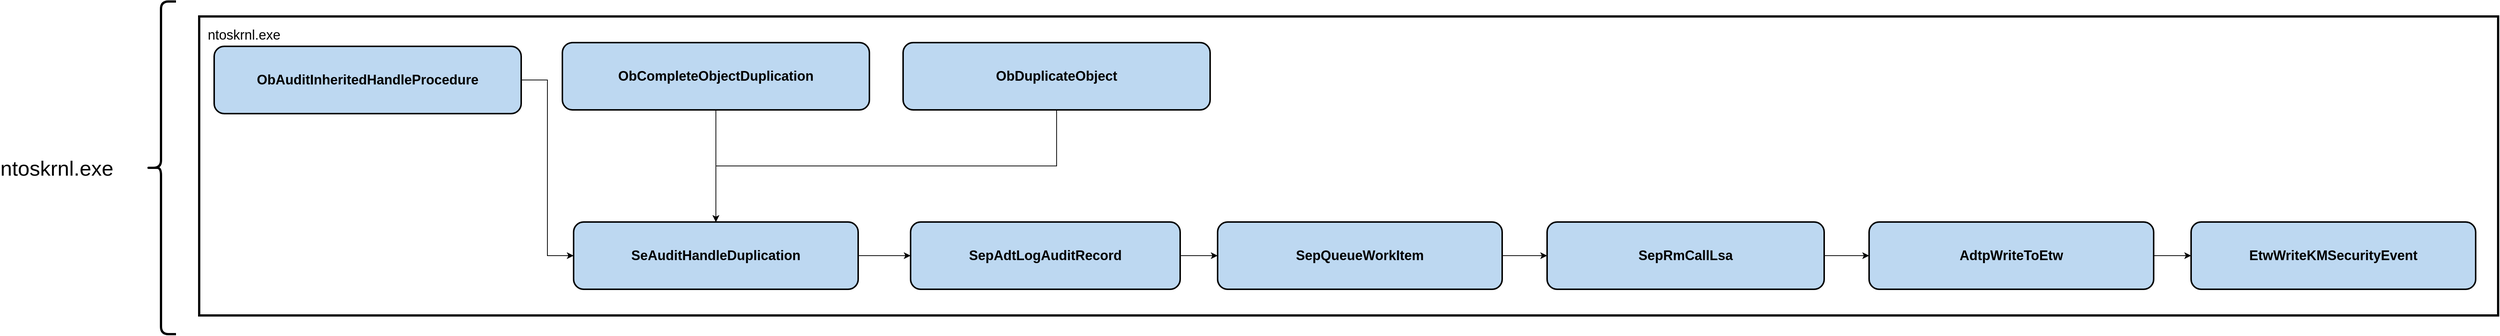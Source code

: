 <mxfile version="20.4.2" type="google"><diagram id="1QdXPeLsKhBzpXWaMDCh" name="Page-1"><mxGraphModel grid="1" page="1" gridSize="10" guides="1" tooltips="1" connect="1" arrows="1" fold="1" pageScale="1" pageWidth="850" pageHeight="1100" math="0" shadow="0"><root><mxCell id="0"/><mxCell id="1" parent="0"/><mxCell id="jOT1eBErpJPGZ3mxRyR1-1" value="&lt;span style=&quot;font-size: 28px;&quot;&gt;ntoskrnl.exe&lt;/span&gt;" style="text;html=1;strokeColor=none;fillColor=none;align=center;verticalAlign=middle;whiteSpace=wrap;rounded=0;" vertex="1" parent="1"><mxGeometry x="600" y="657.5" width="60" height="30" as="geometry"/></mxCell><mxCell id="jOT1eBErpJPGZ3mxRyR1-2" value="" style="shape=curlyBracket;whiteSpace=wrap;html=1;rounded=1;fontSize=20;strokeWidth=3;" vertex="1" parent="1"><mxGeometry x="749" y="450" width="40" height="445" as="geometry"/></mxCell><mxCell id="jOT1eBErpJPGZ3mxRyR1-3" value="" style="rounded=0;whiteSpace=wrap;html=1;fontSize=20;strokeWidth=3;" vertex="1" parent="1"><mxGeometry x="820" y="470" width="3070" height="400" as="geometry"/></mxCell><mxCell id="jOT1eBErpJPGZ3mxRyR1-4" style="edgeStyle=orthogonalEdgeStyle;rounded=0;orthogonalLoop=1;jettySize=auto;html=1;entryX=0;entryY=0.5;entryDx=0;entryDy=0;" edge="1" parent="1" source="jOT1eBErpJPGZ3mxRyR1-5" target="jOT1eBErpJPGZ3mxRyR1-15"><mxGeometry relative="1" as="geometry"/></mxCell><mxCell id="jOT1eBErpJPGZ3mxRyR1-5" value="&lt;b&gt;SepRmCallLsa&lt;/b&gt;" style="rounded=1;whiteSpace=wrap;html=1;fontSize=18;strokeWidth=2;fillColor=#BDD8F1;" vertex="1" parent="1"><mxGeometry x="2620" y="745" width="370" height="90" as="geometry"/></mxCell><mxCell id="jOT1eBErpJPGZ3mxRyR1-6" style="edgeStyle=orthogonalEdgeStyle;rounded=0;orthogonalLoop=1;jettySize=auto;html=1;entryX=0;entryY=0.5;entryDx=0;entryDy=0;" edge="1" parent="1" source="jOT1eBErpJPGZ3mxRyR1-7" target="jOT1eBErpJPGZ3mxRyR1-5"><mxGeometry relative="1" as="geometry"/></mxCell><mxCell id="jOT1eBErpJPGZ3mxRyR1-7" value="&lt;b&gt;SepQueueWorkItem&lt;/b&gt;" style="rounded=1;whiteSpace=wrap;html=1;fontSize=18;strokeWidth=2;fillColor=#BDD8F1;" vertex="1" parent="1"><mxGeometry x="2180" y="745" width="380" height="90" as="geometry"/></mxCell><mxCell id="jOT1eBErpJPGZ3mxRyR1-8" style="edgeStyle=orthogonalEdgeStyle;rounded=0;orthogonalLoop=1;jettySize=auto;html=1;entryX=0;entryY=0.5;entryDx=0;entryDy=0;" edge="1" parent="1" source="jOT1eBErpJPGZ3mxRyR1-9" target="jOT1eBErpJPGZ3mxRyR1-13"><mxGeometry relative="1" as="geometry"/></mxCell><mxCell id="jOT1eBErpJPGZ3mxRyR1-9" value="&lt;b&gt;SeAuditHandleDuplication&lt;/b&gt;" style="rounded=1;whiteSpace=wrap;html=1;fontSize=18;strokeWidth=2;fillColor=#BDD8F1;" vertex="1" parent="1"><mxGeometry x="1320" y="745" width="380" height="90" as="geometry"/></mxCell><mxCell id="jOT1eBErpJPGZ3mxRyR1-10" style="edgeStyle=orthogonalEdgeStyle;rounded=0;orthogonalLoop=1;jettySize=auto;html=1;exitX=1;exitY=0.5;exitDx=0;exitDy=0;entryX=0;entryY=0.5;entryDx=0;entryDy=0;" edge="1" parent="1" source="jOT1eBErpJPGZ3mxRyR1-11" target="jOT1eBErpJPGZ3mxRyR1-9"><mxGeometry relative="1" as="geometry"/></mxCell><mxCell id="jOT1eBErpJPGZ3mxRyR1-11" value="&lt;b&gt;ObAuditInheritedHandleProcedure&lt;/b&gt;" style="rounded=1;whiteSpace=wrap;html=1;fontSize=18;strokeWidth=2;fillColor=#BDD8F1;" vertex="1" parent="1"><mxGeometry x="840" y="510" width="410" height="90" as="geometry"/></mxCell><mxCell id="jOT1eBErpJPGZ3mxRyR1-12" style="edgeStyle=orthogonalEdgeStyle;rounded=0;orthogonalLoop=1;jettySize=auto;html=1;entryX=0;entryY=0.5;entryDx=0;entryDy=0;" edge="1" parent="1" source="jOT1eBErpJPGZ3mxRyR1-13" target="jOT1eBErpJPGZ3mxRyR1-7"><mxGeometry relative="1" as="geometry"/></mxCell><mxCell id="jOT1eBErpJPGZ3mxRyR1-13" value="&lt;b&gt;SepAdtLogAuditRecord&lt;/b&gt;" style="rounded=1;whiteSpace=wrap;html=1;fontSize=18;strokeWidth=2;fillColor=#BDD8F1;" vertex="1" parent="1"><mxGeometry x="1770" y="745" width="360" height="90" as="geometry"/></mxCell><mxCell id="jOT1eBErpJPGZ3mxRyR1-14" style="edgeStyle=orthogonalEdgeStyle;rounded=0;orthogonalLoop=1;jettySize=auto;html=1;entryX=0;entryY=0.5;entryDx=0;entryDy=0;" edge="1" parent="1" source="jOT1eBErpJPGZ3mxRyR1-15" target="jOT1eBErpJPGZ3mxRyR1-16"><mxGeometry relative="1" as="geometry"/></mxCell><mxCell id="jOT1eBErpJPGZ3mxRyR1-15" value="&lt;b&gt;AdtpWriteToEtw&lt;/b&gt;" style="rounded=1;whiteSpace=wrap;html=1;fontSize=18;strokeWidth=2;fillColor=#BDD8F1;" vertex="1" parent="1"><mxGeometry x="3050" y="745" width="380" height="90" as="geometry"/></mxCell><mxCell id="jOT1eBErpJPGZ3mxRyR1-16" value="&lt;b&gt;EtwWriteKMSecurityEvent&lt;/b&gt;" style="rounded=1;whiteSpace=wrap;html=1;fontSize=18;strokeWidth=2;fillColor=#BDD8F1;" vertex="1" parent="1"><mxGeometry x="3480" y="745" width="380" height="90" as="geometry"/></mxCell><mxCell id="jOT1eBErpJPGZ3mxRyR1-17" value="&lt;font style=&quot;font-size: 18px;&quot;&gt;ntoskrnl.exe&lt;/font&gt;" style="text;html=1;strokeColor=none;fillColor=none;align=center;verticalAlign=middle;whiteSpace=wrap;rounded=0;" vertex="1" parent="1"><mxGeometry x="850" y="480" width="60" height="30" as="geometry"/></mxCell><mxCell id="RfnhITjxdnvfdkqDmCnw-3" style="edgeStyle=orthogonalEdgeStyle;rounded=0;orthogonalLoop=1;jettySize=auto;html=1;entryX=0.5;entryY=0;entryDx=0;entryDy=0;" edge="1" parent="1" source="RfnhITjxdnvfdkqDmCnw-1" target="jOT1eBErpJPGZ3mxRyR1-9"><mxGeometry relative="1" as="geometry"/></mxCell><mxCell id="RfnhITjxdnvfdkqDmCnw-1" value="&lt;b&gt;ObCompleteObjectDuplication&lt;/b&gt;" style="rounded=1;whiteSpace=wrap;html=1;fontSize=18;strokeWidth=2;fillColor=#BDD8F1;" vertex="1" parent="1"><mxGeometry x="1305" y="505" width="410" height="90" as="geometry"/></mxCell><mxCell id="RfnhITjxdnvfdkqDmCnw-4" style="edgeStyle=orthogonalEdgeStyle;rounded=0;orthogonalLoop=1;jettySize=auto;html=1;exitX=0.5;exitY=1;exitDx=0;exitDy=0;" edge="1" parent="1" source="RfnhITjxdnvfdkqDmCnw-2" target="jOT1eBErpJPGZ3mxRyR1-9"><mxGeometry relative="1" as="geometry"/></mxCell><mxCell id="RfnhITjxdnvfdkqDmCnw-2" value="&lt;div&gt;&lt;b&gt;ObDuplicateObject&lt;/b&gt;&lt;/div&gt;" style="rounded=1;whiteSpace=wrap;html=1;fontSize=18;strokeWidth=2;fillColor=#BDD8F1;" vertex="1" parent="1"><mxGeometry x="1760" y="505" width="410" height="90" as="geometry"/></mxCell></root></mxGraphModel></diagram></mxfile>